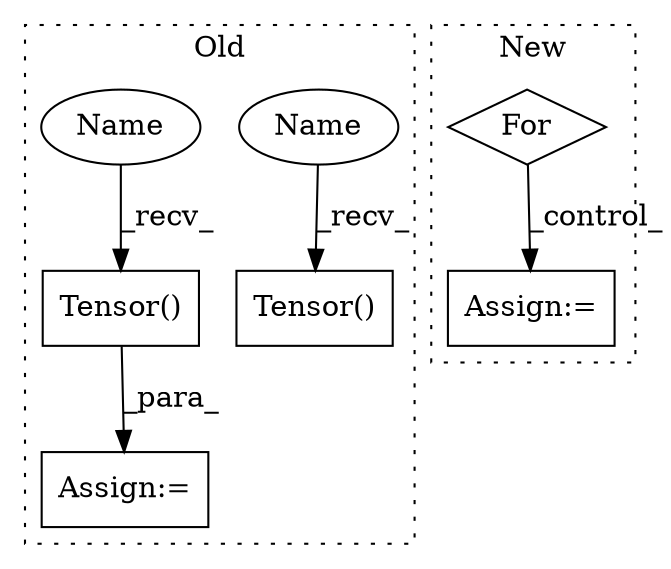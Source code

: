 digraph G {
subgraph cluster0 {
1 [label="Tensor()" a="75" s="3239,3288" l="13,1" shape="box"];
3 [label="Assign:=" a="68" s="3236" l="3" shape="box"];
4 [label="Tensor()" a="75" s="3311,3360" l="13,1" shape="box"];
6 [label="Name" a="87" s="3311" l="5" shape="ellipse"];
7 [label="Name" a="87" s="3239" l="5" shape="ellipse"];
label = "Old";
style="dotted";
}
subgraph cluster1 {
2 [label="For" a="107" s="2764,2799" l="4,22" shape="diamond"];
5 [label="Assign:=" a="68" s="2932" l="3" shape="box"];
label = "New";
style="dotted";
}
1 -> 3 [label="_para_"];
2 -> 5 [label="_control_"];
6 -> 4 [label="_recv_"];
7 -> 1 [label="_recv_"];
}